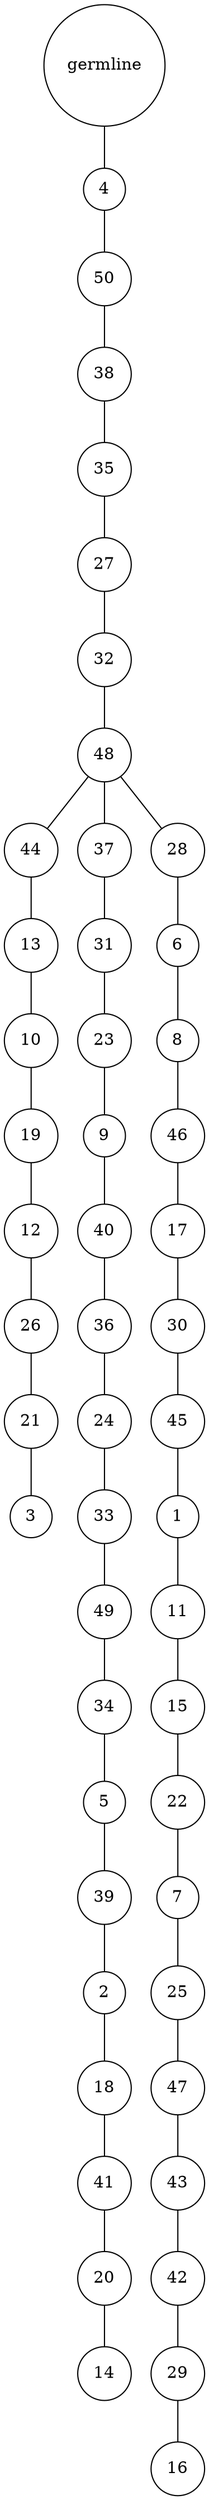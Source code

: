 graph {
	rankdir=UD;
	splines=line;
	node [shape=circle]
	"0x7eff61a1bb80" [label="germline"];
	"0x7eff61a1bbb0" [label="4"];
	"0x7eff61a1bb80" -- "0x7eff61a1bbb0" ;
	"0x7eff61a1bbe0" [label="50"];
	"0x7eff61a1bbb0" -- "0x7eff61a1bbe0" ;
	"0x7eff61a1bc10" [label="38"];
	"0x7eff61a1bbe0" -- "0x7eff61a1bc10" ;
	"0x7eff61a1bc40" [label="35"];
	"0x7eff61a1bc10" -- "0x7eff61a1bc40" ;
	"0x7eff61a1bc70" [label="27"];
	"0x7eff61a1bc40" -- "0x7eff61a1bc70" ;
	"0x7eff61a1bca0" [label="32"];
	"0x7eff61a1bc70" -- "0x7eff61a1bca0" ;
	"0x7eff61a1bcd0" [label="48"];
	"0x7eff61a1bca0" -- "0x7eff61a1bcd0" ;
	"0x7eff61a1bd00" [label="44"];
	"0x7eff61a1bcd0" -- "0x7eff61a1bd00" ;
	"0x7eff61a1bd30" [label="13"];
	"0x7eff61a1bd00" -- "0x7eff61a1bd30" ;
	"0x7eff61a1bd60" [label="10"];
	"0x7eff61a1bd30" -- "0x7eff61a1bd60" ;
	"0x7eff61a1bd90" [label="19"];
	"0x7eff61a1bd60" -- "0x7eff61a1bd90" ;
	"0x7eff61a1bdc0" [label="12"];
	"0x7eff61a1bd90" -- "0x7eff61a1bdc0" ;
	"0x7eff61a1bdf0" [label="26"];
	"0x7eff61a1bdc0" -- "0x7eff61a1bdf0" ;
	"0x7eff61a1be20" [label="21"];
	"0x7eff61a1bdf0" -- "0x7eff61a1be20" ;
	"0x7eff61a1be50" [label="3"];
	"0x7eff61a1be20" -- "0x7eff61a1be50" ;
	"0x7eff61a1be80" [label="37"];
	"0x7eff61a1bcd0" -- "0x7eff61a1be80" ;
	"0x7eff61a1beb0" [label="31"];
	"0x7eff61a1be80" -- "0x7eff61a1beb0" ;
	"0x7eff61a1bee0" [label="23"];
	"0x7eff61a1beb0" -- "0x7eff61a1bee0" ;
	"0x7eff61a1bf10" [label="9"];
	"0x7eff61a1bee0" -- "0x7eff61a1bf10" ;
	"0x7eff61a1bf40" [label="40"];
	"0x7eff61a1bf10" -- "0x7eff61a1bf40" ;
	"0x7eff61a1bf70" [label="36"];
	"0x7eff61a1bf40" -- "0x7eff61a1bf70" ;
	"0x7eff61a1bfa0" [label="24"];
	"0x7eff61a1bf70" -- "0x7eff61a1bfa0" ;
	"0x7eff61a1bfd0" [label="33"];
	"0x7eff61a1bfa0" -- "0x7eff61a1bfd0" ;
	"0x7eff619a7040" [label="49"];
	"0x7eff61a1bfd0" -- "0x7eff619a7040" ;
	"0x7eff619a7070" [label="34"];
	"0x7eff619a7040" -- "0x7eff619a7070" ;
	"0x7eff619a70a0" [label="5"];
	"0x7eff619a7070" -- "0x7eff619a70a0" ;
	"0x7eff619a70d0" [label="39"];
	"0x7eff619a70a0" -- "0x7eff619a70d0" ;
	"0x7eff619a7100" [label="2"];
	"0x7eff619a70d0" -- "0x7eff619a7100" ;
	"0x7eff619a7130" [label="18"];
	"0x7eff619a7100" -- "0x7eff619a7130" ;
	"0x7eff619a7160" [label="41"];
	"0x7eff619a7130" -- "0x7eff619a7160" ;
	"0x7eff619a7190" [label="20"];
	"0x7eff619a7160" -- "0x7eff619a7190" ;
	"0x7eff619a71c0" [label="14"];
	"0x7eff619a7190" -- "0x7eff619a71c0" ;
	"0x7eff619a71f0" [label="28"];
	"0x7eff61a1bcd0" -- "0x7eff619a71f0" ;
	"0x7eff619a7220" [label="6"];
	"0x7eff619a71f0" -- "0x7eff619a7220" ;
	"0x7eff619a7250" [label="8"];
	"0x7eff619a7220" -- "0x7eff619a7250" ;
	"0x7eff619a7280" [label="46"];
	"0x7eff619a7250" -- "0x7eff619a7280" ;
	"0x7eff619a72b0" [label="17"];
	"0x7eff619a7280" -- "0x7eff619a72b0" ;
	"0x7eff619a72e0" [label="30"];
	"0x7eff619a72b0" -- "0x7eff619a72e0" ;
	"0x7eff619a7310" [label="45"];
	"0x7eff619a72e0" -- "0x7eff619a7310" ;
	"0x7eff619a7340" [label="1"];
	"0x7eff619a7310" -- "0x7eff619a7340" ;
	"0x7eff619a7370" [label="11"];
	"0x7eff619a7340" -- "0x7eff619a7370" ;
	"0x7eff619a73a0" [label="15"];
	"0x7eff619a7370" -- "0x7eff619a73a0" ;
	"0x7eff619a73d0" [label="22"];
	"0x7eff619a73a0" -- "0x7eff619a73d0" ;
	"0x7eff619a7400" [label="7"];
	"0x7eff619a73d0" -- "0x7eff619a7400" ;
	"0x7eff619a7430" [label="25"];
	"0x7eff619a7400" -- "0x7eff619a7430" ;
	"0x7eff619a7460" [label="47"];
	"0x7eff619a7430" -- "0x7eff619a7460" ;
	"0x7eff619a7490" [label="43"];
	"0x7eff619a7460" -- "0x7eff619a7490" ;
	"0x7eff619a74c0" [label="42"];
	"0x7eff619a7490" -- "0x7eff619a74c0" ;
	"0x7eff619a74f0" [label="29"];
	"0x7eff619a74c0" -- "0x7eff619a74f0" ;
	"0x7eff619a7520" [label="16"];
	"0x7eff619a74f0" -- "0x7eff619a7520" ;
}
